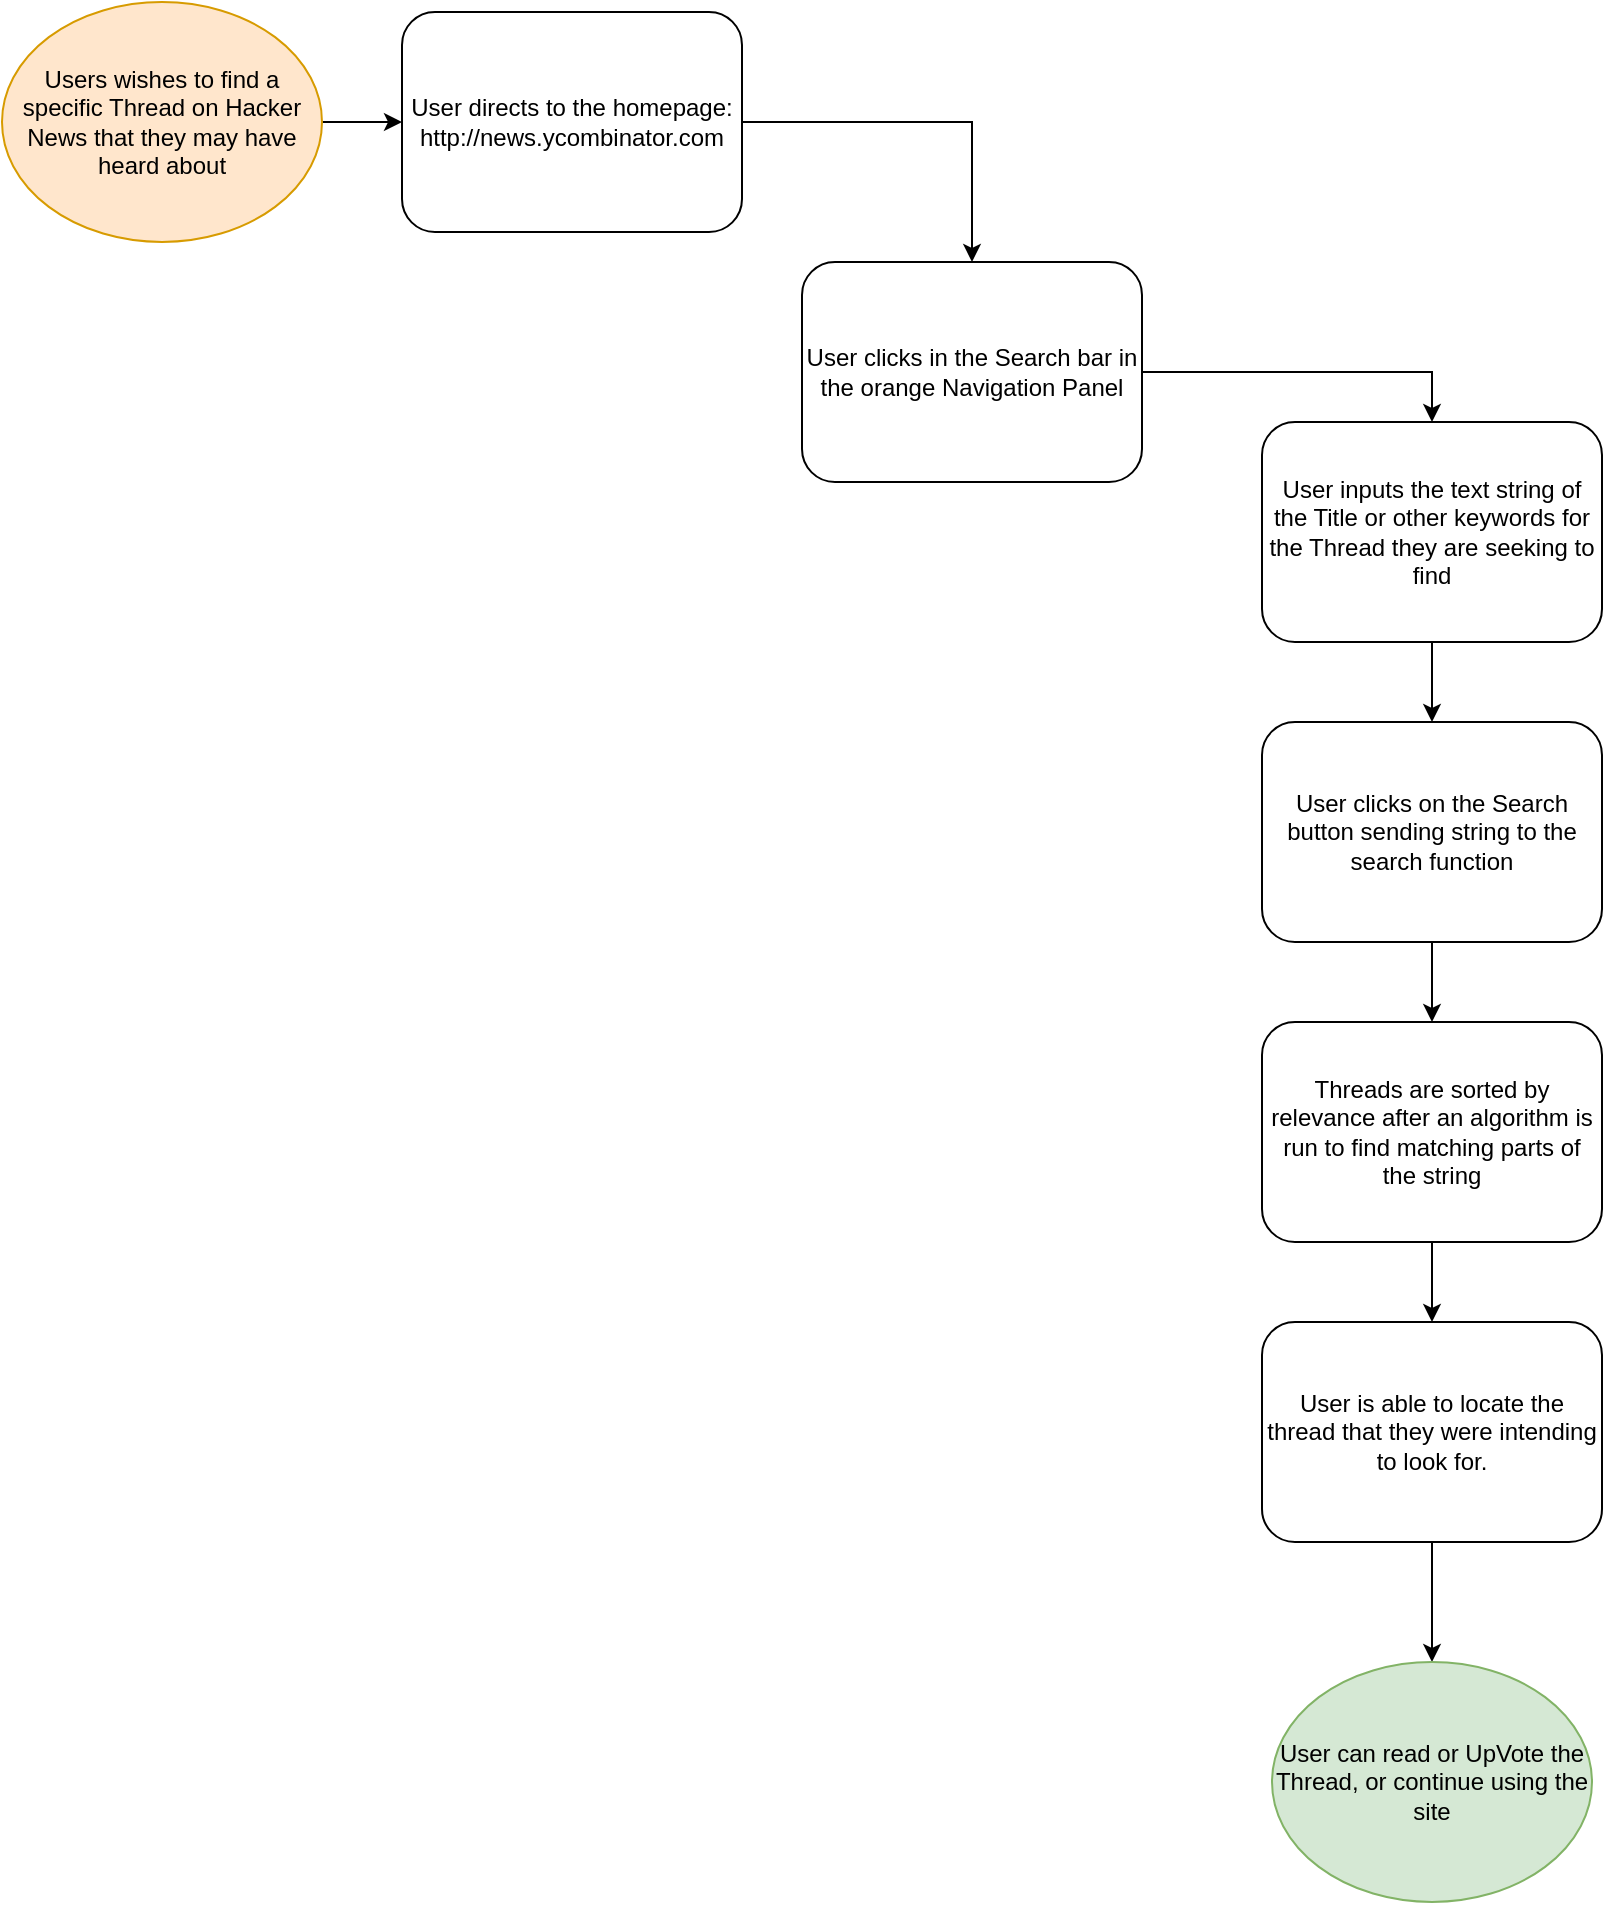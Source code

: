 <mxfile version="20.5.0" type="device"><diagram id="gbKOPgMW9qkA4_MjErpj" name="Page-1"><mxGraphModel dx="2031" dy="1114" grid="1" gridSize="10" guides="1" tooltips="1" connect="1" arrows="1" fold="1" page="1" pageScale="1" pageWidth="850" pageHeight="1100" math="0" shadow="0"><root><mxCell id="0"/><mxCell id="1" parent="0"/><mxCell id="lxSazm7yumyh69_1GSxj-9" value="" style="edgeStyle=orthogonalEdgeStyle;rounded=0;orthogonalLoop=1;jettySize=auto;html=1;" parent="1" source="lxSazm7yumyh69_1GSxj-1" target="lxSazm7yumyh69_1GSxj-2" edge="1"><mxGeometry relative="1" as="geometry"/></mxCell><mxCell id="lxSazm7yumyh69_1GSxj-1" value="Users wishes to find a specific Thread on Hacker News that they may have heard about" style="ellipse;whiteSpace=wrap;html=1;fillColor=#ffe6cc;strokeColor=#d79b00;" parent="1" vertex="1"><mxGeometry x="10" y="20" width="160" height="120" as="geometry"/></mxCell><mxCell id="lxSazm7yumyh69_1GSxj-10" style="edgeStyle=orthogonalEdgeStyle;rounded=0;orthogonalLoop=1;jettySize=auto;html=1;entryX=0.5;entryY=0;entryDx=0;entryDy=0;" parent="1" source="lxSazm7yumyh69_1GSxj-2" target="lxSazm7yumyh69_1GSxj-3" edge="1"><mxGeometry relative="1" as="geometry"><mxPoint x="500" y="140" as="targetPoint"/></mxGeometry></mxCell><mxCell id="lxSazm7yumyh69_1GSxj-2" value="&lt;div&gt;User directs to the homepage:&lt;/div&gt;http://news.ycombinator.com" style="rounded=1;whiteSpace=wrap;html=1;" parent="1" vertex="1"><mxGeometry x="210" y="25" width="170" height="110" as="geometry"/></mxCell><mxCell id="lxSazm7yumyh69_1GSxj-16" style="edgeStyle=orthogonalEdgeStyle;rounded=0;orthogonalLoop=1;jettySize=auto;html=1;entryX=0.5;entryY=0;entryDx=0;entryDy=0;" parent="1" source="lxSazm7yumyh69_1GSxj-3" target="lxSazm7yumyh69_1GSxj-26" edge="1"><mxGeometry relative="1" as="geometry"><mxPoint x="330" y="300" as="targetPoint"/></mxGeometry></mxCell><mxCell id="lxSazm7yumyh69_1GSxj-3" value="User clicks in the Search bar in the orange Navigation Panel" style="rounded=1;whiteSpace=wrap;html=1;" parent="1" vertex="1"><mxGeometry x="410" y="150" width="170" height="110" as="geometry"/></mxCell><mxCell id="lxSazm7yumyh69_1GSxj-22" value="" style="edgeStyle=orthogonalEdgeStyle;rounded=0;orthogonalLoop=1;jettySize=auto;html=1;" parent="1" source="lxSazm7yumyh69_1GSxj-7" target="lxSazm7yumyh69_1GSxj-11" edge="1"><mxGeometry relative="1" as="geometry"/></mxCell><mxCell id="lxSazm7yumyh69_1GSxj-7" value="Threads are sorted by relevance after an algorithm is run to find matching parts of the string" style="rounded=1;whiteSpace=wrap;html=1;" parent="1" vertex="1"><mxGeometry x="640" y="530" width="170" height="110" as="geometry"/></mxCell><mxCell id="lxSazm7yumyh69_1GSxj-24" value="" style="edgeStyle=orthogonalEdgeStyle;rounded=0;orthogonalLoop=1;jettySize=auto;html=1;" parent="1" source="lxSazm7yumyh69_1GSxj-11" target="lxSazm7yumyh69_1GSxj-13" edge="1"><mxGeometry relative="1" as="geometry"/></mxCell><mxCell id="lxSazm7yumyh69_1GSxj-11" value="User is able to locate the thread that they were intending to look for." style="rounded=1;whiteSpace=wrap;html=1;" parent="1" vertex="1"><mxGeometry x="640" y="680" width="170" height="110" as="geometry"/></mxCell><mxCell id="lxSazm7yumyh69_1GSxj-13" value="User can read or UpVote the Thread, or continue using the site" style="ellipse;whiteSpace=wrap;html=1;fillColor=#d5e8d4;strokeColor=#82b366;" parent="1" vertex="1"><mxGeometry x="645" y="850" width="160" height="120" as="geometry"/></mxCell><mxCell id="lxSazm7yumyh69_1GSxj-15" style="edgeStyle=orthogonalEdgeStyle;rounded=0;orthogonalLoop=1;jettySize=auto;html=1;exitX=0.5;exitY=1;exitDx=0;exitDy=0;" parent="1" edge="1"><mxGeometry relative="1" as="geometry"><mxPoint x="725" y="340" as="sourcePoint"/><mxPoint x="725" y="340" as="targetPoint"/></mxGeometry></mxCell><mxCell id="7B7W3W8wJ9LS16GJsPJ1-2" value="" style="edgeStyle=orthogonalEdgeStyle;rounded=0;orthogonalLoop=1;jettySize=auto;html=1;" edge="1" parent="1" source="lxSazm7yumyh69_1GSxj-26" target="7B7W3W8wJ9LS16GJsPJ1-1"><mxGeometry relative="1" as="geometry"/></mxCell><mxCell id="lxSazm7yumyh69_1GSxj-26" value="User inputs the text string of the Title or other keywords for the Thread they are seeking to find" style="rounded=1;whiteSpace=wrap;html=1;" parent="1" vertex="1"><mxGeometry x="640" y="230" width="170" height="110" as="geometry"/></mxCell><mxCell id="7B7W3W8wJ9LS16GJsPJ1-3" value="" style="edgeStyle=orthogonalEdgeStyle;rounded=0;orthogonalLoop=1;jettySize=auto;html=1;" edge="1" parent="1" source="7B7W3W8wJ9LS16GJsPJ1-1" target="lxSazm7yumyh69_1GSxj-7"><mxGeometry relative="1" as="geometry"/></mxCell><mxCell id="7B7W3W8wJ9LS16GJsPJ1-1" value="User clicks on the Search button sending string to the search function" style="rounded=1;whiteSpace=wrap;html=1;" vertex="1" parent="1"><mxGeometry x="640" y="380" width="170" height="110" as="geometry"/></mxCell></root></mxGraphModel></diagram></mxfile>